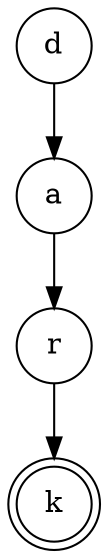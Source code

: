 digraph {   
    node [shape = doublecircle, color = black] k ;
    node [shape = circle];
    node [color= black];
    d -> a -> r -> k;	
}